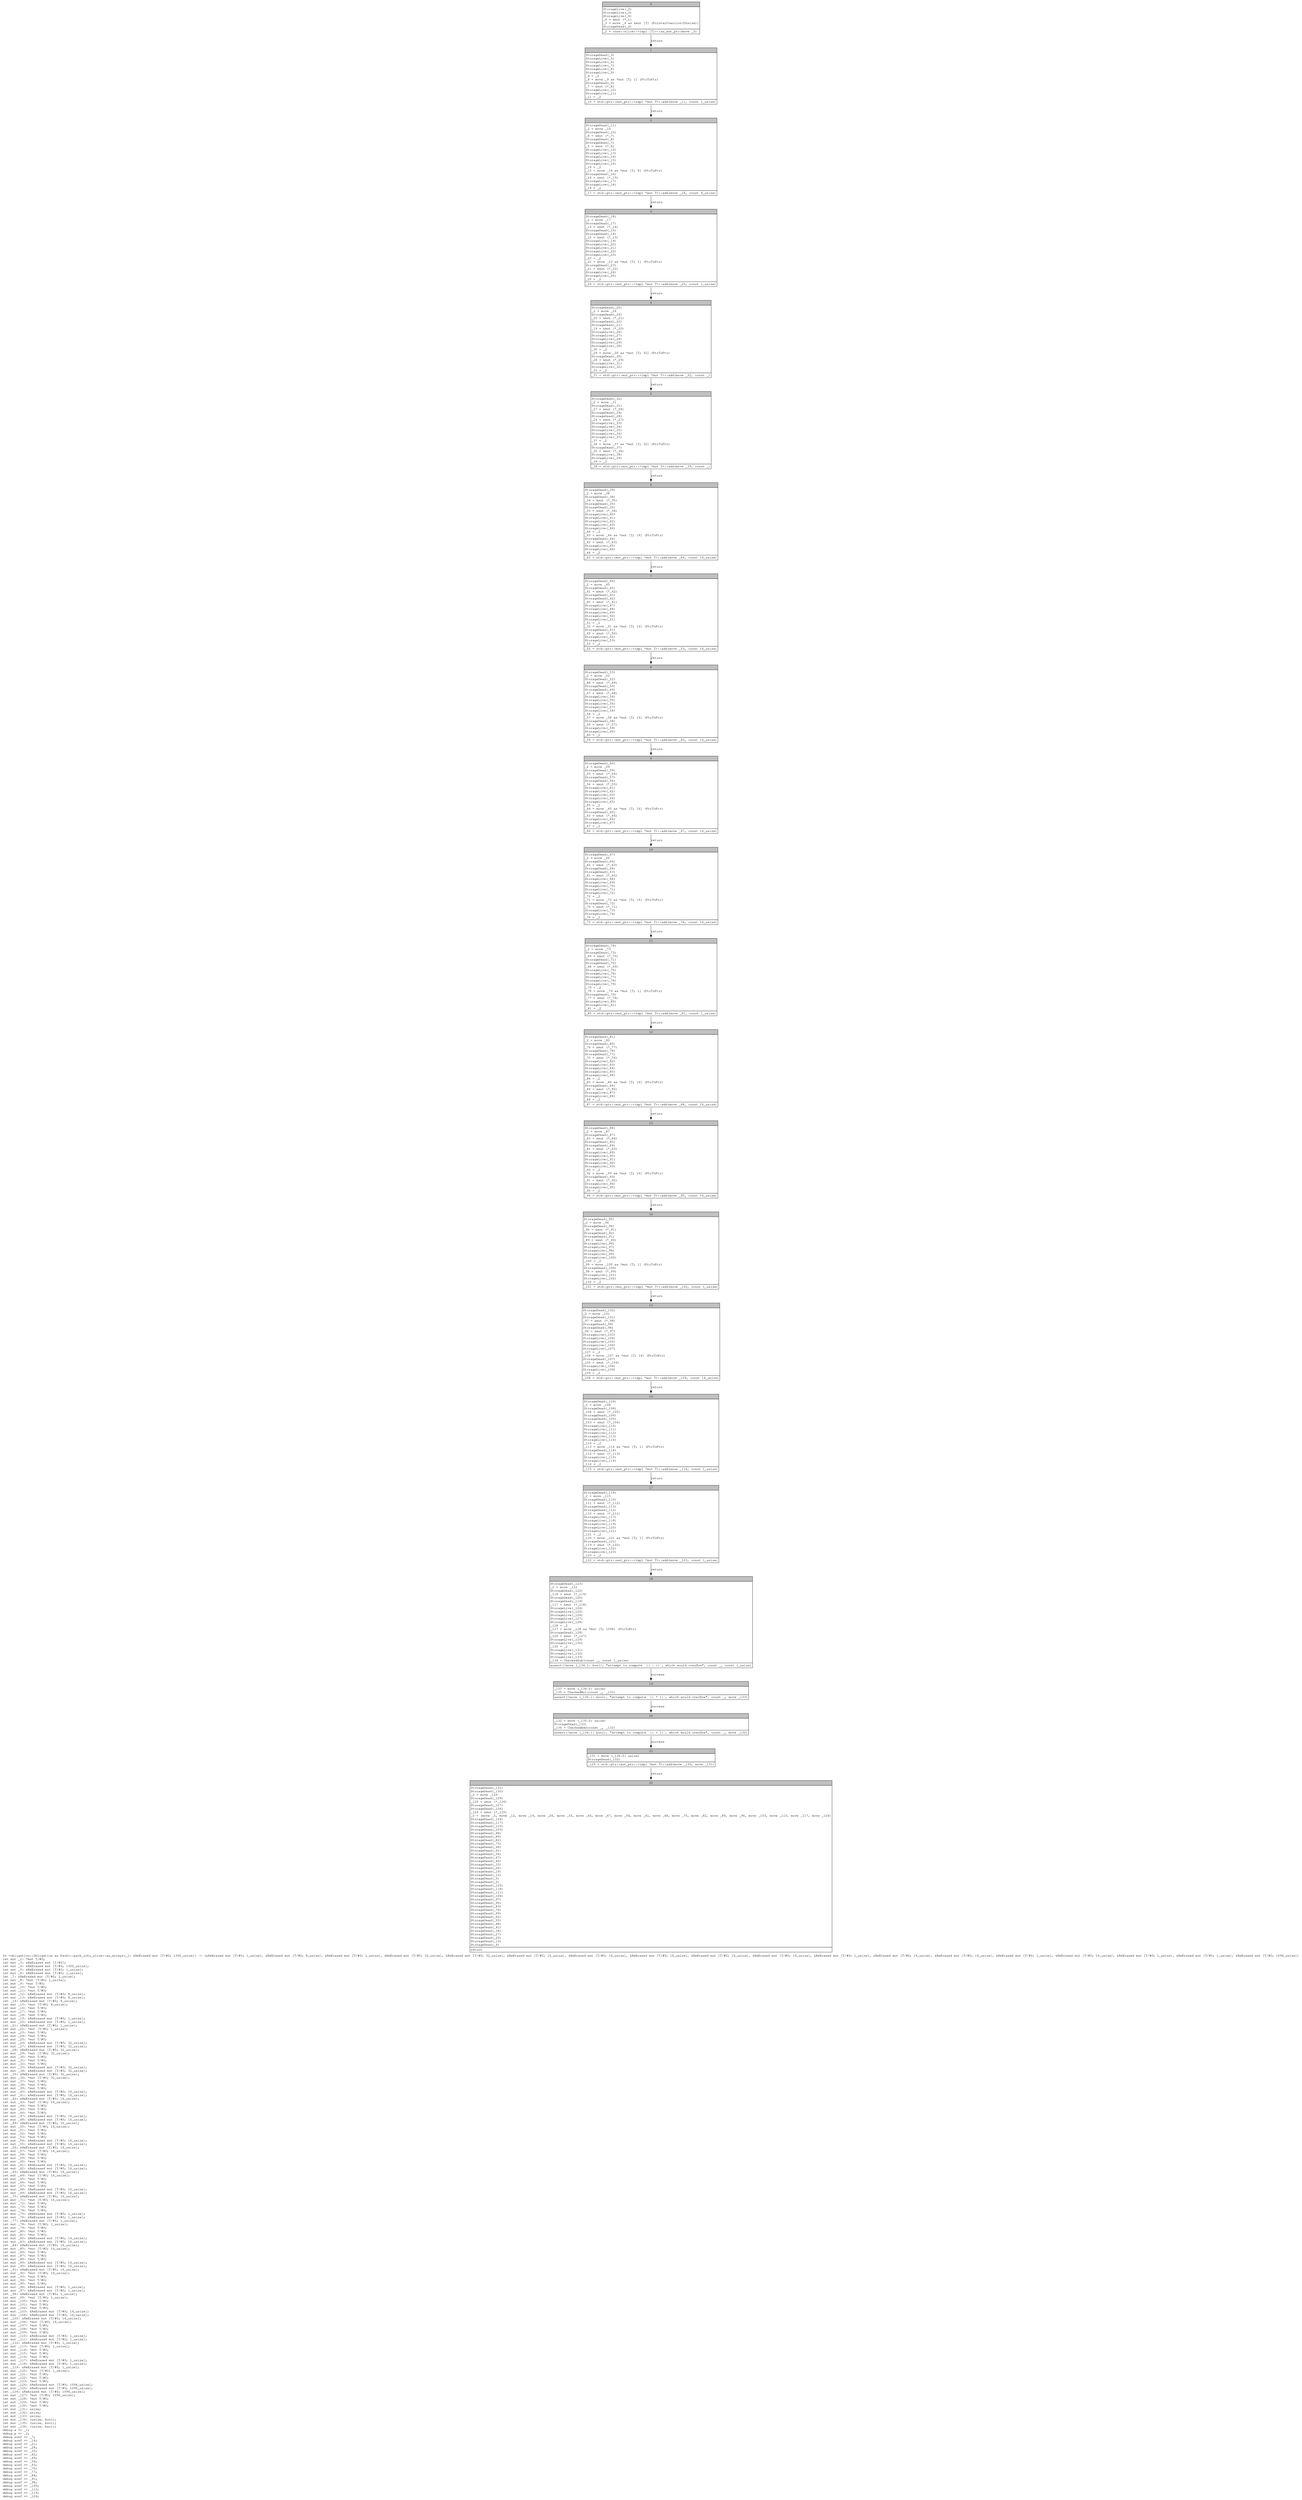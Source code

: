 digraph Mir_0_2034 {
    graph [fontname="Courier, monospace"];
    node [fontname="Courier, monospace"];
    edge [fontname="Courier, monospace"];
    label=<fn &lt;obligation::Obligation as Pack&gt;::pack_into_slice::as_arrays(_1: &amp;ReErased mut [T/#0; 1300_usize]) -&gt; (&amp;ReErased mut [T/#0; 1_usize], &amp;ReErased mut [T/#0; 8_usize], &amp;ReErased mut [T/#0; 1_usize], &amp;ReErased mut [T/#0; 32_usize], &amp;ReErased mut [T/#0; 32_usize], &amp;ReErased mut [T/#0; 16_usize], &amp;ReErased mut [T/#0; 16_usize], &amp;ReErased mut [T/#0; 16_usize], &amp;ReErased mut [T/#0; 16_usize], &amp;ReErased mut [T/#0; 16_usize], &amp;ReErased mut [T/#0; 1_usize], &amp;ReErased mut [T/#0; 16_usize], &amp;ReErased mut [T/#0; 16_usize], &amp;ReErased mut [T/#0; 1_usize], &amp;ReErased mut [T/#0; 14_usize], &amp;ReErased mut [T/#0; 1_usize], &amp;ReErased mut [T/#0; 1_usize], &amp;ReErased mut [T/#0; 1096_usize])<br align="left"/>let mut _2: *mut T/#0;<br align="left"/>let mut _3: &amp;ReErased mut [T/#0];<br align="left"/>let mut _4: &amp;ReErased mut [T/#0; 1300_usize];<br align="left"/>let mut _5: &amp;ReErased mut [T/#0; 1_usize];<br align="left"/>let mut _6: &amp;ReErased mut [T/#0; 1_usize];<br align="left"/>let _7: &amp;ReErased mut [T/#0; 1_usize];<br align="left"/>let mut _8: *mut [T/#0; 1_usize];<br align="left"/>let mut _9: *mut T/#0;<br align="left"/>let mut _10: *mut T/#0;<br align="left"/>let mut _11: *mut T/#0;<br align="left"/>let mut _12: &amp;ReErased mut [T/#0; 8_usize];<br align="left"/>let mut _13: &amp;ReErased mut [T/#0; 8_usize];<br align="left"/>let _14: &amp;ReErased mut [T/#0; 8_usize];<br align="left"/>let mut _15: *mut [T/#0; 8_usize];<br align="left"/>let mut _16: *mut T/#0;<br align="left"/>let mut _17: *mut T/#0;<br align="left"/>let mut _18: *mut T/#0;<br align="left"/>let mut _19: &amp;ReErased mut [T/#0; 1_usize];<br align="left"/>let mut _20: &amp;ReErased mut [T/#0; 1_usize];<br align="left"/>let _21: &amp;ReErased mut [T/#0; 1_usize];<br align="left"/>let mut _22: *mut [T/#0; 1_usize];<br align="left"/>let mut _23: *mut T/#0;<br align="left"/>let mut _24: *mut T/#0;<br align="left"/>let mut _25: *mut T/#0;<br align="left"/>let mut _26: &amp;ReErased mut [T/#0; 32_usize];<br align="left"/>let mut _27: &amp;ReErased mut [T/#0; 32_usize];<br align="left"/>let _28: &amp;ReErased mut [T/#0; 32_usize];<br align="left"/>let mut _29: *mut [T/#0; 32_usize];<br align="left"/>let mut _30: *mut T/#0;<br align="left"/>let mut _31: *mut T/#0;<br align="left"/>let mut _32: *mut T/#0;<br align="left"/>let mut _33: &amp;ReErased mut [T/#0; 32_usize];<br align="left"/>let mut _34: &amp;ReErased mut [T/#0; 32_usize];<br align="left"/>let _35: &amp;ReErased mut [T/#0; 32_usize];<br align="left"/>let mut _36: *mut [T/#0; 32_usize];<br align="left"/>let mut _37: *mut T/#0;<br align="left"/>let mut _38: *mut T/#0;<br align="left"/>let mut _39: *mut T/#0;<br align="left"/>let mut _40: &amp;ReErased mut [T/#0; 16_usize];<br align="left"/>let mut _41: &amp;ReErased mut [T/#0; 16_usize];<br align="left"/>let _42: &amp;ReErased mut [T/#0; 16_usize];<br align="left"/>let mut _43: *mut [T/#0; 16_usize];<br align="left"/>let mut _44: *mut T/#0;<br align="left"/>let mut _45: *mut T/#0;<br align="left"/>let mut _46: *mut T/#0;<br align="left"/>let mut _47: &amp;ReErased mut [T/#0; 16_usize];<br align="left"/>let mut _48: &amp;ReErased mut [T/#0; 16_usize];<br align="left"/>let _49: &amp;ReErased mut [T/#0; 16_usize];<br align="left"/>let mut _50: *mut [T/#0; 16_usize];<br align="left"/>let mut _51: *mut T/#0;<br align="left"/>let mut _52: *mut T/#0;<br align="left"/>let mut _53: *mut T/#0;<br align="left"/>let mut _54: &amp;ReErased mut [T/#0; 16_usize];<br align="left"/>let mut _55: &amp;ReErased mut [T/#0; 16_usize];<br align="left"/>let _56: &amp;ReErased mut [T/#0; 16_usize];<br align="left"/>let mut _57: *mut [T/#0; 16_usize];<br align="left"/>let mut _58: *mut T/#0;<br align="left"/>let mut _59: *mut T/#0;<br align="left"/>let mut _60: *mut T/#0;<br align="left"/>let mut _61: &amp;ReErased mut [T/#0; 16_usize];<br align="left"/>let mut _62: &amp;ReErased mut [T/#0; 16_usize];<br align="left"/>let _63: &amp;ReErased mut [T/#0; 16_usize];<br align="left"/>let mut _64: *mut [T/#0; 16_usize];<br align="left"/>let mut _65: *mut T/#0;<br align="left"/>let mut _66: *mut T/#0;<br align="left"/>let mut _67: *mut T/#0;<br align="left"/>let mut _68: &amp;ReErased mut [T/#0; 16_usize];<br align="left"/>let mut _69: &amp;ReErased mut [T/#0; 16_usize];<br align="left"/>let _70: &amp;ReErased mut [T/#0; 16_usize];<br align="left"/>let mut _71: *mut [T/#0; 16_usize];<br align="left"/>let mut _72: *mut T/#0;<br align="left"/>let mut _73: *mut T/#0;<br align="left"/>let mut _74: *mut T/#0;<br align="left"/>let mut _75: &amp;ReErased mut [T/#0; 1_usize];<br align="left"/>let mut _76: &amp;ReErased mut [T/#0; 1_usize];<br align="left"/>let _77: &amp;ReErased mut [T/#0; 1_usize];<br align="left"/>let mut _78: *mut [T/#0; 1_usize];<br align="left"/>let mut _79: *mut T/#0;<br align="left"/>let mut _80: *mut T/#0;<br align="left"/>let mut _81: *mut T/#0;<br align="left"/>let mut _82: &amp;ReErased mut [T/#0; 16_usize];<br align="left"/>let mut _83: &amp;ReErased mut [T/#0; 16_usize];<br align="left"/>let _84: &amp;ReErased mut [T/#0; 16_usize];<br align="left"/>let mut _85: *mut [T/#0; 16_usize];<br align="left"/>let mut _86: *mut T/#0;<br align="left"/>let mut _87: *mut T/#0;<br align="left"/>let mut _88: *mut T/#0;<br align="left"/>let mut _89: &amp;ReErased mut [T/#0; 16_usize];<br align="left"/>let mut _90: &amp;ReErased mut [T/#0; 16_usize];<br align="left"/>let _91: &amp;ReErased mut [T/#0; 16_usize];<br align="left"/>let mut _92: *mut [T/#0; 16_usize];<br align="left"/>let mut _93: *mut T/#0;<br align="left"/>let mut _94: *mut T/#0;<br align="left"/>let mut _95: *mut T/#0;<br align="left"/>let mut _96: &amp;ReErased mut [T/#0; 1_usize];<br align="left"/>let mut _97: &amp;ReErased mut [T/#0; 1_usize];<br align="left"/>let _98: &amp;ReErased mut [T/#0; 1_usize];<br align="left"/>let mut _99: *mut [T/#0; 1_usize];<br align="left"/>let mut _100: *mut T/#0;<br align="left"/>let mut _101: *mut T/#0;<br align="left"/>let mut _102: *mut T/#0;<br align="left"/>let mut _103: &amp;ReErased mut [T/#0; 14_usize];<br align="left"/>let mut _104: &amp;ReErased mut [T/#0; 14_usize];<br align="left"/>let _105: &amp;ReErased mut [T/#0; 14_usize];<br align="left"/>let mut _106: *mut [T/#0; 14_usize];<br align="left"/>let mut _107: *mut T/#0;<br align="left"/>let mut _108: *mut T/#0;<br align="left"/>let mut _109: *mut T/#0;<br align="left"/>let mut _110: &amp;ReErased mut [T/#0; 1_usize];<br align="left"/>let mut _111: &amp;ReErased mut [T/#0; 1_usize];<br align="left"/>let _112: &amp;ReErased mut [T/#0; 1_usize];<br align="left"/>let mut _113: *mut [T/#0; 1_usize];<br align="left"/>let mut _114: *mut T/#0;<br align="left"/>let mut _115: *mut T/#0;<br align="left"/>let mut _116: *mut T/#0;<br align="left"/>let mut _117: &amp;ReErased mut [T/#0; 1_usize];<br align="left"/>let mut _118: &amp;ReErased mut [T/#0; 1_usize];<br align="left"/>let _119: &amp;ReErased mut [T/#0; 1_usize];<br align="left"/>let mut _120: *mut [T/#0; 1_usize];<br align="left"/>let mut _121: *mut T/#0;<br align="left"/>let mut _122: *mut T/#0;<br align="left"/>let mut _123: *mut T/#0;<br align="left"/>let mut _124: &amp;ReErased mut [T/#0; 1096_usize];<br align="left"/>let mut _125: &amp;ReErased mut [T/#0; 1096_usize];<br align="left"/>let _126: &amp;ReErased mut [T/#0; 1096_usize];<br align="left"/>let mut _127: *mut [T/#0; 1096_usize];<br align="left"/>let mut _128: *mut T/#0;<br align="left"/>let mut _129: *mut T/#0;<br align="left"/>let mut _130: *mut T/#0;<br align="left"/>let mut _131: usize;<br align="left"/>let mut _132: usize;<br align="left"/>let mut _133: usize;<br align="left"/>let mut _134: (usize, bool);<br align="left"/>let mut _135: (usize, bool);<br align="left"/>let mut _136: (usize, bool);<br align="left"/>debug a =&gt; _1;<br align="left"/>debug p =&gt; _2;<br align="left"/>debug aref =&gt; _7;<br align="left"/>debug aref =&gt; _14;<br align="left"/>debug aref =&gt; _21;<br align="left"/>debug aref =&gt; _28;<br align="left"/>debug aref =&gt; _35;<br align="left"/>debug aref =&gt; _42;<br align="left"/>debug aref =&gt; _49;<br align="left"/>debug aref =&gt; _56;<br align="left"/>debug aref =&gt; _63;<br align="left"/>debug aref =&gt; _70;<br align="left"/>debug aref =&gt; _77;<br align="left"/>debug aref =&gt; _84;<br align="left"/>debug aref =&gt; _91;<br align="left"/>debug aref =&gt; _98;<br align="left"/>debug aref =&gt; _105;<br align="left"/>debug aref =&gt; _112;<br align="left"/>debug aref =&gt; _119;<br align="left"/>debug aref =&gt; _126;<br align="left"/>>;
    bb0__0_2034 [shape="none", label=<<table border="0" cellborder="1" cellspacing="0"><tr><td bgcolor="gray" align="center" colspan="1">0</td></tr><tr><td align="left" balign="left">StorageLive(_2)<br/>StorageLive(_3)<br/>StorageLive(_4)<br/>_4 = &amp;mut (*_1)<br/>_3 = move _4 as &amp;mut [T] (PointerCoercion(Unsize))<br/>StorageDead(_4)<br/></td></tr><tr><td align="left">_2 = core::slice::&lt;impl [T]&gt;::as_mut_ptr(move _3)</td></tr></table>>];
    bb1__0_2034 [shape="none", label=<<table border="0" cellborder="1" cellspacing="0"><tr><td bgcolor="gray" align="center" colspan="1">1</td></tr><tr><td align="left" balign="left">StorageDead(_3)<br/>StorageLive(_5)<br/>StorageLive(_6)<br/>StorageLive(_7)<br/>StorageLive(_8)<br/>StorageLive(_9)<br/>_9 = _2<br/>_8 = move _9 as *mut [T; 1] (PtrToPtr)<br/>StorageDead(_9)<br/>_7 = &amp;mut (*_8)<br/>StorageLive(_10)<br/>StorageLive(_11)<br/>_11 = _2<br/></td></tr><tr><td align="left">_10 = std::ptr::mut_ptr::&lt;impl *mut T&gt;::add(move _11, const 1_usize)</td></tr></table>>];
    bb2__0_2034 [shape="none", label=<<table border="0" cellborder="1" cellspacing="0"><tr><td bgcolor="gray" align="center" colspan="1">2</td></tr><tr><td align="left" balign="left">StorageDead(_11)<br/>_2 = move _10<br/>StorageDead(_10)<br/>_6 = &amp;mut (*_7)<br/>StorageDead(_8)<br/>StorageDead(_7)<br/>_5 = &amp;mut (*_6)<br/>StorageLive(_12)<br/>StorageLive(_13)<br/>StorageLive(_14)<br/>StorageLive(_15)<br/>StorageLive(_16)<br/>_16 = _2<br/>_15 = move _16 as *mut [T; 8] (PtrToPtr)<br/>StorageDead(_16)<br/>_14 = &amp;mut (*_15)<br/>StorageLive(_17)<br/>StorageLive(_18)<br/>_18 = _2<br/></td></tr><tr><td align="left">_17 = std::ptr::mut_ptr::&lt;impl *mut T&gt;::add(move _18, const 8_usize)</td></tr></table>>];
    bb3__0_2034 [shape="none", label=<<table border="0" cellborder="1" cellspacing="0"><tr><td bgcolor="gray" align="center" colspan="1">3</td></tr><tr><td align="left" balign="left">StorageDead(_18)<br/>_2 = move _17<br/>StorageDead(_17)<br/>_13 = &amp;mut (*_14)<br/>StorageDead(_15)<br/>StorageDead(_14)<br/>_12 = &amp;mut (*_13)<br/>StorageLive(_19)<br/>StorageLive(_20)<br/>StorageLive(_21)<br/>StorageLive(_22)<br/>StorageLive(_23)<br/>_23 = _2<br/>_22 = move _23 as *mut [T; 1] (PtrToPtr)<br/>StorageDead(_23)<br/>_21 = &amp;mut (*_22)<br/>StorageLive(_24)<br/>StorageLive(_25)<br/>_25 = _2<br/></td></tr><tr><td align="left">_24 = std::ptr::mut_ptr::&lt;impl *mut T&gt;::add(move _25, const 1_usize)</td></tr></table>>];
    bb4__0_2034 [shape="none", label=<<table border="0" cellborder="1" cellspacing="0"><tr><td bgcolor="gray" align="center" colspan="1">4</td></tr><tr><td align="left" balign="left">StorageDead(_25)<br/>_2 = move _24<br/>StorageDead(_24)<br/>_20 = &amp;mut (*_21)<br/>StorageDead(_22)<br/>StorageDead(_21)<br/>_19 = &amp;mut (*_20)<br/>StorageLive(_26)<br/>StorageLive(_27)<br/>StorageLive(_28)<br/>StorageLive(_29)<br/>StorageLive(_30)<br/>_30 = _2<br/>_29 = move _30 as *mut [T; 32] (PtrToPtr)<br/>StorageDead(_30)<br/>_28 = &amp;mut (*_29)<br/>StorageLive(_31)<br/>StorageLive(_32)<br/>_32 = _2<br/></td></tr><tr><td align="left">_31 = std::ptr::mut_ptr::&lt;impl *mut T&gt;::add(move _32, const _)</td></tr></table>>];
    bb5__0_2034 [shape="none", label=<<table border="0" cellborder="1" cellspacing="0"><tr><td bgcolor="gray" align="center" colspan="1">5</td></tr><tr><td align="left" balign="left">StorageDead(_32)<br/>_2 = move _31<br/>StorageDead(_31)<br/>_27 = &amp;mut (*_28)<br/>StorageDead(_29)<br/>StorageDead(_28)<br/>_26 = &amp;mut (*_27)<br/>StorageLive(_33)<br/>StorageLive(_34)<br/>StorageLive(_35)<br/>StorageLive(_36)<br/>StorageLive(_37)<br/>_37 = _2<br/>_36 = move _37 as *mut [T; 32] (PtrToPtr)<br/>StorageDead(_37)<br/>_35 = &amp;mut (*_36)<br/>StorageLive(_38)<br/>StorageLive(_39)<br/>_39 = _2<br/></td></tr><tr><td align="left">_38 = std::ptr::mut_ptr::&lt;impl *mut T&gt;::add(move _39, const _)</td></tr></table>>];
    bb6__0_2034 [shape="none", label=<<table border="0" cellborder="1" cellspacing="0"><tr><td bgcolor="gray" align="center" colspan="1">6</td></tr><tr><td align="left" balign="left">StorageDead(_39)<br/>_2 = move _38<br/>StorageDead(_38)<br/>_34 = &amp;mut (*_35)<br/>StorageDead(_36)<br/>StorageDead(_35)<br/>_33 = &amp;mut (*_34)<br/>StorageLive(_40)<br/>StorageLive(_41)<br/>StorageLive(_42)<br/>StorageLive(_43)<br/>StorageLive(_44)<br/>_44 = _2<br/>_43 = move _44 as *mut [T; 16] (PtrToPtr)<br/>StorageDead(_44)<br/>_42 = &amp;mut (*_43)<br/>StorageLive(_45)<br/>StorageLive(_46)<br/>_46 = _2<br/></td></tr><tr><td align="left">_45 = std::ptr::mut_ptr::&lt;impl *mut T&gt;::add(move _46, const 16_usize)</td></tr></table>>];
    bb7__0_2034 [shape="none", label=<<table border="0" cellborder="1" cellspacing="0"><tr><td bgcolor="gray" align="center" colspan="1">7</td></tr><tr><td align="left" balign="left">StorageDead(_46)<br/>_2 = move _45<br/>StorageDead(_45)<br/>_41 = &amp;mut (*_42)<br/>StorageDead(_43)<br/>StorageDead(_42)<br/>_40 = &amp;mut (*_41)<br/>StorageLive(_47)<br/>StorageLive(_48)<br/>StorageLive(_49)<br/>StorageLive(_50)<br/>StorageLive(_51)<br/>_51 = _2<br/>_50 = move _51 as *mut [T; 16] (PtrToPtr)<br/>StorageDead(_51)<br/>_49 = &amp;mut (*_50)<br/>StorageLive(_52)<br/>StorageLive(_53)<br/>_53 = _2<br/></td></tr><tr><td align="left">_52 = std::ptr::mut_ptr::&lt;impl *mut T&gt;::add(move _53, const 16_usize)</td></tr></table>>];
    bb8__0_2034 [shape="none", label=<<table border="0" cellborder="1" cellspacing="0"><tr><td bgcolor="gray" align="center" colspan="1">8</td></tr><tr><td align="left" balign="left">StorageDead(_53)<br/>_2 = move _52<br/>StorageDead(_52)<br/>_48 = &amp;mut (*_49)<br/>StorageDead(_50)<br/>StorageDead(_49)<br/>_47 = &amp;mut (*_48)<br/>StorageLive(_54)<br/>StorageLive(_55)<br/>StorageLive(_56)<br/>StorageLive(_57)<br/>StorageLive(_58)<br/>_58 = _2<br/>_57 = move _58 as *mut [T; 16] (PtrToPtr)<br/>StorageDead(_58)<br/>_56 = &amp;mut (*_57)<br/>StorageLive(_59)<br/>StorageLive(_60)<br/>_60 = _2<br/></td></tr><tr><td align="left">_59 = std::ptr::mut_ptr::&lt;impl *mut T&gt;::add(move _60, const 16_usize)</td></tr></table>>];
    bb9__0_2034 [shape="none", label=<<table border="0" cellborder="1" cellspacing="0"><tr><td bgcolor="gray" align="center" colspan="1">9</td></tr><tr><td align="left" balign="left">StorageDead(_60)<br/>_2 = move _59<br/>StorageDead(_59)<br/>_55 = &amp;mut (*_56)<br/>StorageDead(_57)<br/>StorageDead(_56)<br/>_54 = &amp;mut (*_55)<br/>StorageLive(_61)<br/>StorageLive(_62)<br/>StorageLive(_63)<br/>StorageLive(_64)<br/>StorageLive(_65)<br/>_65 = _2<br/>_64 = move _65 as *mut [T; 16] (PtrToPtr)<br/>StorageDead(_65)<br/>_63 = &amp;mut (*_64)<br/>StorageLive(_66)<br/>StorageLive(_67)<br/>_67 = _2<br/></td></tr><tr><td align="left">_66 = std::ptr::mut_ptr::&lt;impl *mut T&gt;::add(move _67, const 16_usize)</td></tr></table>>];
    bb10__0_2034 [shape="none", label=<<table border="0" cellborder="1" cellspacing="0"><tr><td bgcolor="gray" align="center" colspan="1">10</td></tr><tr><td align="left" balign="left">StorageDead(_67)<br/>_2 = move _66<br/>StorageDead(_66)<br/>_62 = &amp;mut (*_63)<br/>StorageDead(_64)<br/>StorageDead(_63)<br/>_61 = &amp;mut (*_62)<br/>StorageLive(_68)<br/>StorageLive(_69)<br/>StorageLive(_70)<br/>StorageLive(_71)<br/>StorageLive(_72)<br/>_72 = _2<br/>_71 = move _72 as *mut [T; 16] (PtrToPtr)<br/>StorageDead(_72)<br/>_70 = &amp;mut (*_71)<br/>StorageLive(_73)<br/>StorageLive(_74)<br/>_74 = _2<br/></td></tr><tr><td align="left">_73 = std::ptr::mut_ptr::&lt;impl *mut T&gt;::add(move _74, const 16_usize)</td></tr></table>>];
    bb11__0_2034 [shape="none", label=<<table border="0" cellborder="1" cellspacing="0"><tr><td bgcolor="gray" align="center" colspan="1">11</td></tr><tr><td align="left" balign="left">StorageDead(_74)<br/>_2 = move _73<br/>StorageDead(_73)<br/>_69 = &amp;mut (*_70)<br/>StorageDead(_71)<br/>StorageDead(_70)<br/>_68 = &amp;mut (*_69)<br/>StorageLive(_75)<br/>StorageLive(_76)<br/>StorageLive(_77)<br/>StorageLive(_78)<br/>StorageLive(_79)<br/>_79 = _2<br/>_78 = move _79 as *mut [T; 1] (PtrToPtr)<br/>StorageDead(_79)<br/>_77 = &amp;mut (*_78)<br/>StorageLive(_80)<br/>StorageLive(_81)<br/>_81 = _2<br/></td></tr><tr><td align="left">_80 = std::ptr::mut_ptr::&lt;impl *mut T&gt;::add(move _81, const 1_usize)</td></tr></table>>];
    bb12__0_2034 [shape="none", label=<<table border="0" cellborder="1" cellspacing="0"><tr><td bgcolor="gray" align="center" colspan="1">12</td></tr><tr><td align="left" balign="left">StorageDead(_81)<br/>_2 = move _80<br/>StorageDead(_80)<br/>_76 = &amp;mut (*_77)<br/>StorageDead(_78)<br/>StorageDead(_77)<br/>_75 = &amp;mut (*_76)<br/>StorageLive(_82)<br/>StorageLive(_83)<br/>StorageLive(_84)<br/>StorageLive(_85)<br/>StorageLive(_86)<br/>_86 = _2<br/>_85 = move _86 as *mut [T; 16] (PtrToPtr)<br/>StorageDead(_86)<br/>_84 = &amp;mut (*_85)<br/>StorageLive(_87)<br/>StorageLive(_88)<br/>_88 = _2<br/></td></tr><tr><td align="left">_87 = std::ptr::mut_ptr::&lt;impl *mut T&gt;::add(move _88, const 16_usize)</td></tr></table>>];
    bb13__0_2034 [shape="none", label=<<table border="0" cellborder="1" cellspacing="0"><tr><td bgcolor="gray" align="center" colspan="1">13</td></tr><tr><td align="left" balign="left">StorageDead(_88)<br/>_2 = move _87<br/>StorageDead(_87)<br/>_83 = &amp;mut (*_84)<br/>StorageDead(_85)<br/>StorageDead(_84)<br/>_82 = &amp;mut (*_83)<br/>StorageLive(_89)<br/>StorageLive(_90)<br/>StorageLive(_91)<br/>StorageLive(_92)<br/>StorageLive(_93)<br/>_93 = _2<br/>_92 = move _93 as *mut [T; 16] (PtrToPtr)<br/>StorageDead(_93)<br/>_91 = &amp;mut (*_92)<br/>StorageLive(_94)<br/>StorageLive(_95)<br/>_95 = _2<br/></td></tr><tr><td align="left">_94 = std::ptr::mut_ptr::&lt;impl *mut T&gt;::add(move _95, const 16_usize)</td></tr></table>>];
    bb14__0_2034 [shape="none", label=<<table border="0" cellborder="1" cellspacing="0"><tr><td bgcolor="gray" align="center" colspan="1">14</td></tr><tr><td align="left" balign="left">StorageDead(_95)<br/>_2 = move _94<br/>StorageDead(_94)<br/>_90 = &amp;mut (*_91)<br/>StorageDead(_92)<br/>StorageDead(_91)<br/>_89 = &amp;mut (*_90)<br/>StorageLive(_96)<br/>StorageLive(_97)<br/>StorageLive(_98)<br/>StorageLive(_99)<br/>StorageLive(_100)<br/>_100 = _2<br/>_99 = move _100 as *mut [T; 1] (PtrToPtr)<br/>StorageDead(_100)<br/>_98 = &amp;mut (*_99)<br/>StorageLive(_101)<br/>StorageLive(_102)<br/>_102 = _2<br/></td></tr><tr><td align="left">_101 = std::ptr::mut_ptr::&lt;impl *mut T&gt;::add(move _102, const 1_usize)</td></tr></table>>];
    bb15__0_2034 [shape="none", label=<<table border="0" cellborder="1" cellspacing="0"><tr><td bgcolor="gray" align="center" colspan="1">15</td></tr><tr><td align="left" balign="left">StorageDead(_102)<br/>_2 = move _101<br/>StorageDead(_101)<br/>_97 = &amp;mut (*_98)<br/>StorageDead(_99)<br/>StorageDead(_98)<br/>_96 = &amp;mut (*_97)<br/>StorageLive(_103)<br/>StorageLive(_104)<br/>StorageLive(_105)<br/>StorageLive(_106)<br/>StorageLive(_107)<br/>_107 = _2<br/>_106 = move _107 as *mut [T; 14] (PtrToPtr)<br/>StorageDead(_107)<br/>_105 = &amp;mut (*_106)<br/>StorageLive(_108)<br/>StorageLive(_109)<br/>_109 = _2<br/></td></tr><tr><td align="left">_108 = std::ptr::mut_ptr::&lt;impl *mut T&gt;::add(move _109, const 14_usize)</td></tr></table>>];
    bb16__0_2034 [shape="none", label=<<table border="0" cellborder="1" cellspacing="0"><tr><td bgcolor="gray" align="center" colspan="1">16</td></tr><tr><td align="left" balign="left">StorageDead(_109)<br/>_2 = move _108<br/>StorageDead(_108)<br/>_104 = &amp;mut (*_105)<br/>StorageDead(_106)<br/>StorageDead(_105)<br/>_103 = &amp;mut (*_104)<br/>StorageLive(_110)<br/>StorageLive(_111)<br/>StorageLive(_112)<br/>StorageLive(_113)<br/>StorageLive(_114)<br/>_114 = _2<br/>_113 = move _114 as *mut [T; 1] (PtrToPtr)<br/>StorageDead(_114)<br/>_112 = &amp;mut (*_113)<br/>StorageLive(_115)<br/>StorageLive(_116)<br/>_116 = _2<br/></td></tr><tr><td align="left">_115 = std::ptr::mut_ptr::&lt;impl *mut T&gt;::add(move _116, const 1_usize)</td></tr></table>>];
    bb17__0_2034 [shape="none", label=<<table border="0" cellborder="1" cellspacing="0"><tr><td bgcolor="gray" align="center" colspan="1">17</td></tr><tr><td align="left" balign="left">StorageDead(_116)<br/>_2 = move _115<br/>StorageDead(_115)<br/>_111 = &amp;mut (*_112)<br/>StorageDead(_113)<br/>StorageDead(_112)<br/>_110 = &amp;mut (*_111)<br/>StorageLive(_117)<br/>StorageLive(_118)<br/>StorageLive(_119)<br/>StorageLive(_120)<br/>StorageLive(_121)<br/>_121 = _2<br/>_120 = move _121 as *mut [T; 1] (PtrToPtr)<br/>StorageDead(_121)<br/>_119 = &amp;mut (*_120)<br/>StorageLive(_122)<br/>StorageLive(_123)<br/>_123 = _2<br/></td></tr><tr><td align="left">_122 = std::ptr::mut_ptr::&lt;impl *mut T&gt;::add(move _123, const 1_usize)</td></tr></table>>];
    bb18__0_2034 [shape="none", label=<<table border="0" cellborder="1" cellspacing="0"><tr><td bgcolor="gray" align="center" colspan="1">18</td></tr><tr><td align="left" balign="left">StorageDead(_123)<br/>_2 = move _122<br/>StorageDead(_122)<br/>_118 = &amp;mut (*_119)<br/>StorageDead(_120)<br/>StorageDead(_119)<br/>_117 = &amp;mut (*_118)<br/>StorageLive(_124)<br/>StorageLive(_125)<br/>StorageLive(_126)<br/>StorageLive(_127)<br/>StorageLive(_128)<br/>_128 = _2<br/>_127 = move _128 as *mut [T; 1096] (PtrToPtr)<br/>StorageDead(_128)<br/>_126 = &amp;mut (*_127)<br/>StorageLive(_129)<br/>StorageLive(_130)<br/>_130 = _2<br/>StorageLive(_131)<br/>StorageLive(_132)<br/>StorageLive(_133)<br/>_134 = CheckedSub(const _, const 1_usize)<br/></td></tr><tr><td align="left">assert(!move (_134.1: bool), &quot;attempt to compute `{} - {}`, which would overflow&quot;, const _, const 1_usize)</td></tr></table>>];
    bb19__0_2034 [shape="none", label=<<table border="0" cellborder="1" cellspacing="0"><tr><td bgcolor="gray" align="center" colspan="1">19</td></tr><tr><td align="left" balign="left">_133 = move (_134.0: usize)<br/>_135 = CheckedMul(const _, _133)<br/></td></tr><tr><td align="left">assert(!move (_135.1: bool), &quot;attempt to compute `{} * {}`, which would overflow&quot;, const _, move _133)</td></tr></table>>];
    bb20__0_2034 [shape="none", label=<<table border="0" cellborder="1" cellspacing="0"><tr><td bgcolor="gray" align="center" colspan="1">20</td></tr><tr><td align="left" balign="left">_132 = move (_135.0: usize)<br/>StorageDead(_133)<br/>_136 = CheckedAdd(const _, _132)<br/></td></tr><tr><td align="left">assert(!move (_136.1: bool), &quot;attempt to compute `{} + {}`, which would overflow&quot;, const _, move _132)</td></tr></table>>];
    bb21__0_2034 [shape="none", label=<<table border="0" cellborder="1" cellspacing="0"><tr><td bgcolor="gray" align="center" colspan="1">21</td></tr><tr><td align="left" balign="left">_131 = move (_136.0: usize)<br/>StorageDead(_132)<br/></td></tr><tr><td align="left">_129 = std::ptr::mut_ptr::&lt;impl *mut T&gt;::add(move _130, move _131)</td></tr></table>>];
    bb22__0_2034 [shape="none", label=<<table border="0" cellborder="1" cellspacing="0"><tr><td bgcolor="gray" align="center" colspan="1">22</td></tr><tr><td align="left" balign="left">StorageDead(_131)<br/>StorageDead(_130)<br/>_2 = move _129<br/>StorageDead(_129)<br/>_125 = &amp;mut (*_126)<br/>StorageDead(_127)<br/>StorageDead(_126)<br/>_124 = &amp;mut (*_125)<br/>_0 = (move _5, move _12, move _19, move _26, move _33, move _40, move _47, move _54, move _61, move _68, move _75, move _82, move _89, move _96, move _103, move _110, move _117, move _124)<br/>StorageDead(_124)<br/>StorageDead(_117)<br/>StorageDead(_110)<br/>StorageDead(_103)<br/>StorageDead(_96)<br/>StorageDead(_89)<br/>StorageDead(_82)<br/>StorageDead(_75)<br/>StorageDead(_68)<br/>StorageDead(_61)<br/>StorageDead(_54)<br/>StorageDead(_47)<br/>StorageDead(_40)<br/>StorageDead(_33)<br/>StorageDead(_26)<br/>StorageDead(_19)<br/>StorageDead(_12)<br/>StorageDead(_5)<br/>StorageDead(_2)<br/>StorageDead(_125)<br/>StorageDead(_118)<br/>StorageDead(_111)<br/>StorageDead(_104)<br/>StorageDead(_97)<br/>StorageDead(_90)<br/>StorageDead(_83)<br/>StorageDead(_76)<br/>StorageDead(_69)<br/>StorageDead(_62)<br/>StorageDead(_55)<br/>StorageDead(_48)<br/>StorageDead(_41)<br/>StorageDead(_34)<br/>StorageDead(_27)<br/>StorageDead(_20)<br/>StorageDead(_13)<br/>StorageDead(_6)<br/></td></tr><tr><td align="left">return</td></tr></table>>];
    bb0__0_2034 -> bb1__0_2034 [label="return"];
    bb1__0_2034 -> bb2__0_2034 [label="return"];
    bb2__0_2034 -> bb3__0_2034 [label="return"];
    bb3__0_2034 -> bb4__0_2034 [label="return"];
    bb4__0_2034 -> bb5__0_2034 [label="return"];
    bb5__0_2034 -> bb6__0_2034 [label="return"];
    bb6__0_2034 -> bb7__0_2034 [label="return"];
    bb7__0_2034 -> bb8__0_2034 [label="return"];
    bb8__0_2034 -> bb9__0_2034 [label="return"];
    bb9__0_2034 -> bb10__0_2034 [label="return"];
    bb10__0_2034 -> bb11__0_2034 [label="return"];
    bb11__0_2034 -> bb12__0_2034 [label="return"];
    bb12__0_2034 -> bb13__0_2034 [label="return"];
    bb13__0_2034 -> bb14__0_2034 [label="return"];
    bb14__0_2034 -> bb15__0_2034 [label="return"];
    bb15__0_2034 -> bb16__0_2034 [label="return"];
    bb16__0_2034 -> bb17__0_2034 [label="return"];
    bb17__0_2034 -> bb18__0_2034 [label="return"];
    bb18__0_2034 -> bb19__0_2034 [label="success"];
    bb19__0_2034 -> bb20__0_2034 [label="success"];
    bb20__0_2034 -> bb21__0_2034 [label="success"];
    bb21__0_2034 -> bb22__0_2034 [label="return"];
}
